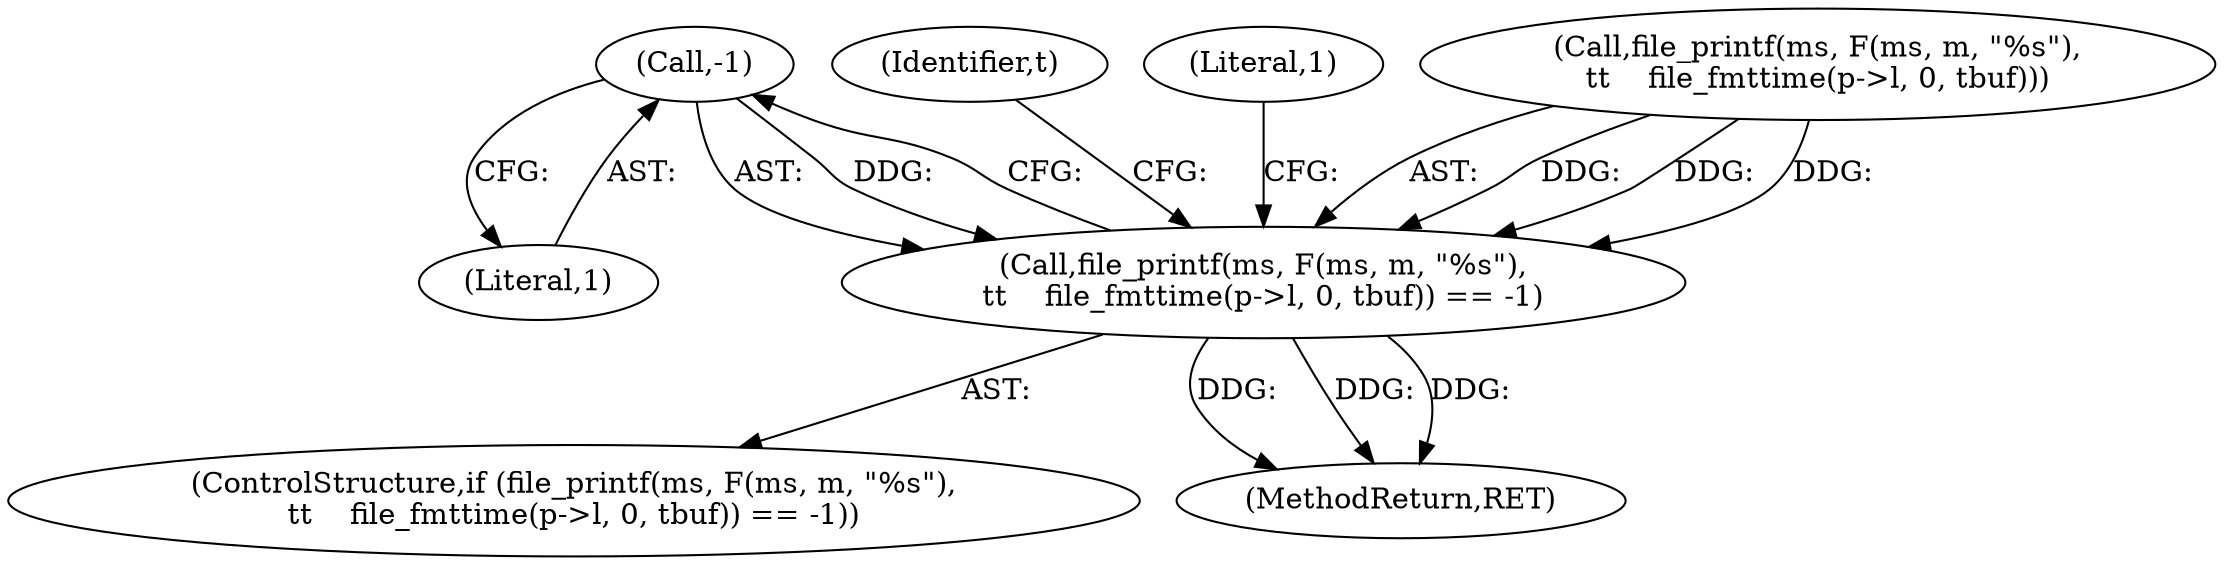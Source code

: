 digraph "1_file_4a284c89d6ef11aca34da65da7d673050a5ea320_5@del" {
"1000613" [label="(Call,-1)"];
"1000600" [label="(Call,file_printf(ms, F(ms, m, \"%s\"),\n\t\t    file_fmttime(p->l, 0, tbuf)) == -1)"];
"1000599" [label="(ControlStructure,if (file_printf(ms, F(ms, m, \"%s\"),\n\t\t    file_fmttime(p->l, 0, tbuf)) == -1))"];
"1000619" [label="(Identifier,t)"];
"1000613" [label="(Call,-1)"];
"1000614" [label="(Literal,1)"];
"1000617" [label="(Literal,1)"];
"1001022" [label="(MethodReturn,RET)"];
"1000601" [label="(Call,file_printf(ms, F(ms, m, \"%s\"),\n\t\t    file_fmttime(p->l, 0, tbuf)))"];
"1000600" [label="(Call,file_printf(ms, F(ms, m, \"%s\"),\n\t\t    file_fmttime(p->l, 0, tbuf)) == -1)"];
"1000613" -> "1000600"  [label="AST: "];
"1000613" -> "1000614"  [label="CFG: "];
"1000614" -> "1000613"  [label="AST: "];
"1000600" -> "1000613"  [label="CFG: "];
"1000613" -> "1000600"  [label="DDG: "];
"1000600" -> "1000599"  [label="AST: "];
"1000601" -> "1000600"  [label="AST: "];
"1000617" -> "1000600"  [label="CFG: "];
"1000619" -> "1000600"  [label="CFG: "];
"1000600" -> "1001022"  [label="DDG: "];
"1000600" -> "1001022"  [label="DDG: "];
"1000600" -> "1001022"  [label="DDG: "];
"1000601" -> "1000600"  [label="DDG: "];
"1000601" -> "1000600"  [label="DDG: "];
"1000601" -> "1000600"  [label="DDG: "];
}
